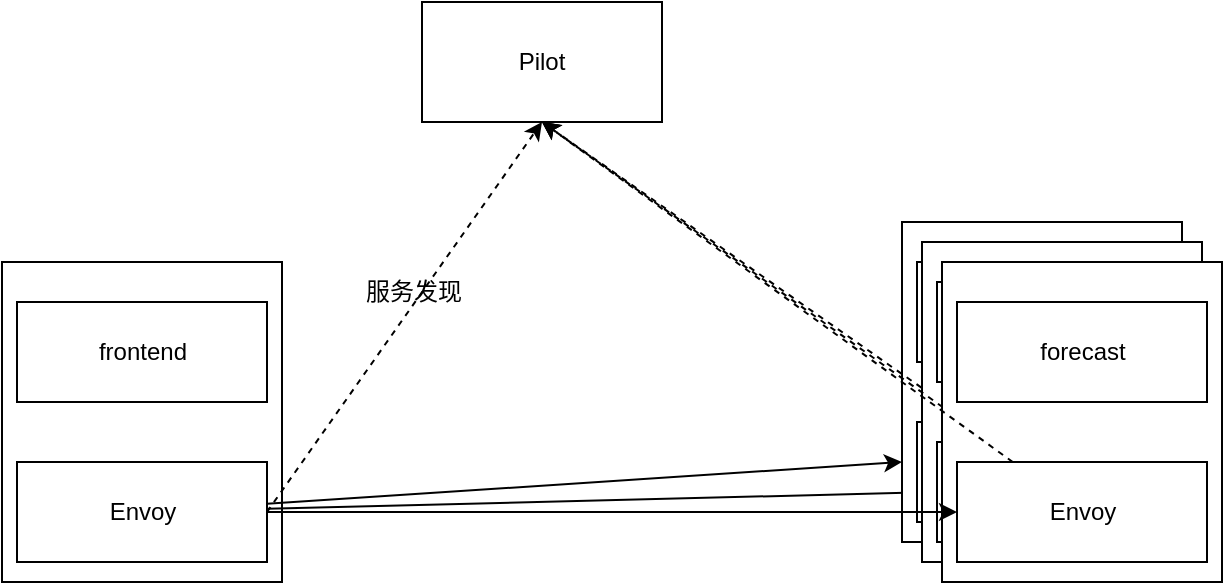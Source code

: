 <mxfile version="12.6.5" type="device"><diagram id="-aMnEYEGpwpjwKJh3_69" name="Page-1"><mxGraphModel dx="1024" dy="592" grid="1" gridSize="10" guides="1" tooltips="1" connect="1" arrows="1" fold="1" page="1" pageScale="1" pageWidth="2339" pageHeight="3300" math="0" shadow="0"><root><mxCell id="0"/><mxCell id="1" parent="0"/><mxCell id="E4S1UHXnBHNTJJAvU2Ub-1" value="Pilot" style="rounded=0;whiteSpace=wrap;html=1;" vertex="1" parent="1"><mxGeometry x="340" y="240" width="120" height="60" as="geometry"/></mxCell><mxCell id="E4S1UHXnBHNTJJAvU2Ub-3" value="" style="rounded=0;whiteSpace=wrap;html=1;" vertex="1" parent="1"><mxGeometry x="130" y="370" width="140" height="160" as="geometry"/></mxCell><mxCell id="E4S1UHXnBHNTJJAvU2Ub-4" value="frontend" style="rounded=0;whiteSpace=wrap;html=1;" vertex="1" parent="1"><mxGeometry x="137.5" y="390" width="125" height="50" as="geometry"/></mxCell><mxCell id="E4S1UHXnBHNTJJAvU2Ub-6" style="rounded=0;orthogonalLoop=1;jettySize=auto;html=1;dashed=1;exitX=1;exitY=0.5;exitDx=0;exitDy=0;entryX=0.5;entryY=1;entryDx=0;entryDy=0;" edge="1" parent="1" source="E4S1UHXnBHNTJJAvU2Ub-5" target="E4S1UHXnBHNTJJAvU2Ub-1"><mxGeometry relative="1" as="geometry"/></mxCell><mxCell id="E4S1UHXnBHNTJJAvU2Ub-20" style="edgeStyle=none;rounded=0;orthogonalLoop=1;jettySize=auto;html=1;entryX=0;entryY=0.75;entryDx=0;entryDy=0;" edge="1" parent="1" source="E4S1UHXnBHNTJJAvU2Ub-5" target="E4S1UHXnBHNTJJAvU2Ub-8"><mxGeometry relative="1" as="geometry"/></mxCell><mxCell id="E4S1UHXnBHNTJJAvU2Ub-21" style="edgeStyle=none;rounded=0;orthogonalLoop=1;jettySize=auto;html=1;entryX=0;entryY=0.5;entryDx=0;entryDy=0;" edge="1" parent="1" source="E4S1UHXnBHNTJJAvU2Ub-5" target="E4S1UHXnBHNTJJAvU2Ub-13"><mxGeometry relative="1" as="geometry"/></mxCell><mxCell id="E4S1UHXnBHNTJJAvU2Ub-5" value="Envoy" style="rounded=0;whiteSpace=wrap;html=1;" vertex="1" parent="1"><mxGeometry x="137.5" y="470" width="125" height="50" as="geometry"/></mxCell><mxCell id="E4S1UHXnBHNTJJAvU2Ub-7" value="服务发现" style="text;html=1;strokeColor=none;fillColor=none;align=left;verticalAlign=middle;whiteSpace=wrap;rounded=0;" vertex="1" parent="1"><mxGeometry x="310" y="370" width="100" height="30" as="geometry"/></mxCell><mxCell id="E4S1UHXnBHNTJJAvU2Ub-8" value="" style="rounded=0;whiteSpace=wrap;html=1;" vertex="1" parent="1"><mxGeometry x="580" y="350" width="140" height="160" as="geometry"/></mxCell><mxCell id="E4S1UHXnBHNTJJAvU2Ub-9" value="forecast" style="rounded=0;whiteSpace=wrap;html=1;" vertex="1" parent="1"><mxGeometry x="587.5" y="370" width="125" height="50" as="geometry"/></mxCell><mxCell id="E4S1UHXnBHNTJJAvU2Ub-19" style="edgeStyle=none;rounded=0;orthogonalLoop=1;jettySize=auto;html=1;entryX=0.5;entryY=1;entryDx=0;entryDy=0;dashed=1;" edge="1" parent="1" source="E4S1UHXnBHNTJJAvU2Ub-10" target="E4S1UHXnBHNTJJAvU2Ub-1"><mxGeometry relative="1" as="geometry"/></mxCell><mxCell id="E4S1UHXnBHNTJJAvU2Ub-10" value="Envoy" style="rounded=0;whiteSpace=wrap;html=1;" vertex="1" parent="1"><mxGeometry x="587.5" y="450" width="125" height="50" as="geometry"/></mxCell><mxCell id="E4S1UHXnBHNTJJAvU2Ub-11" value="" style="rounded=0;whiteSpace=wrap;html=1;" vertex="1" parent="1"><mxGeometry x="590" y="360" width="140" height="160" as="geometry"/></mxCell><mxCell id="E4S1UHXnBHNTJJAvU2Ub-12" value="forecast" style="rounded=0;whiteSpace=wrap;html=1;" vertex="1" parent="1"><mxGeometry x="597.5" y="380" width="125" height="50" as="geometry"/></mxCell><mxCell id="E4S1UHXnBHNTJJAvU2Ub-18" style="edgeStyle=none;rounded=0;orthogonalLoop=1;jettySize=auto;html=1;entryX=0.5;entryY=1;entryDx=0;entryDy=0;dashed=1;" edge="1" parent="1" source="E4S1UHXnBHNTJJAvU2Ub-13" target="E4S1UHXnBHNTJJAvU2Ub-1"><mxGeometry relative="1" as="geometry"/></mxCell><mxCell id="E4S1UHXnBHNTJJAvU2Ub-13" value="Envoy" style="rounded=0;whiteSpace=wrap;html=1;" vertex="1" parent="1"><mxGeometry x="597.5" y="460" width="125" height="50" as="geometry"/></mxCell><mxCell id="E4S1UHXnBHNTJJAvU2Ub-14" value="" style="rounded=0;whiteSpace=wrap;html=1;" vertex="1" parent="1"><mxGeometry x="600" y="370" width="140" height="160" as="geometry"/></mxCell><mxCell id="E4S1UHXnBHNTJJAvU2Ub-15" value="forecast" style="rounded=0;whiteSpace=wrap;html=1;" vertex="1" parent="1"><mxGeometry x="607.5" y="390" width="125" height="50" as="geometry"/></mxCell><mxCell id="E4S1UHXnBHNTJJAvU2Ub-17" style="edgeStyle=none;rounded=0;orthogonalLoop=1;jettySize=auto;html=1;entryX=0.5;entryY=1;entryDx=0;entryDy=0;dashed=1;" edge="1" parent="1" source="E4S1UHXnBHNTJJAvU2Ub-16" target="E4S1UHXnBHNTJJAvU2Ub-1"><mxGeometry relative="1" as="geometry"/></mxCell><mxCell id="E4S1UHXnBHNTJJAvU2Ub-16" value="Envoy" style="rounded=0;whiteSpace=wrap;html=1;" vertex="1" parent="1"><mxGeometry x="607.5" y="470" width="125" height="50" as="geometry"/></mxCell><mxCell id="E4S1UHXnBHNTJJAvU2Ub-22" style="edgeStyle=none;rounded=0;orthogonalLoop=1;jettySize=auto;html=1;" edge="1" parent="1" source="E4S1UHXnBHNTJJAvU2Ub-5" target="E4S1UHXnBHNTJJAvU2Ub-16"><mxGeometry relative="1" as="geometry"/></mxCell></root></mxGraphModel></diagram></mxfile>